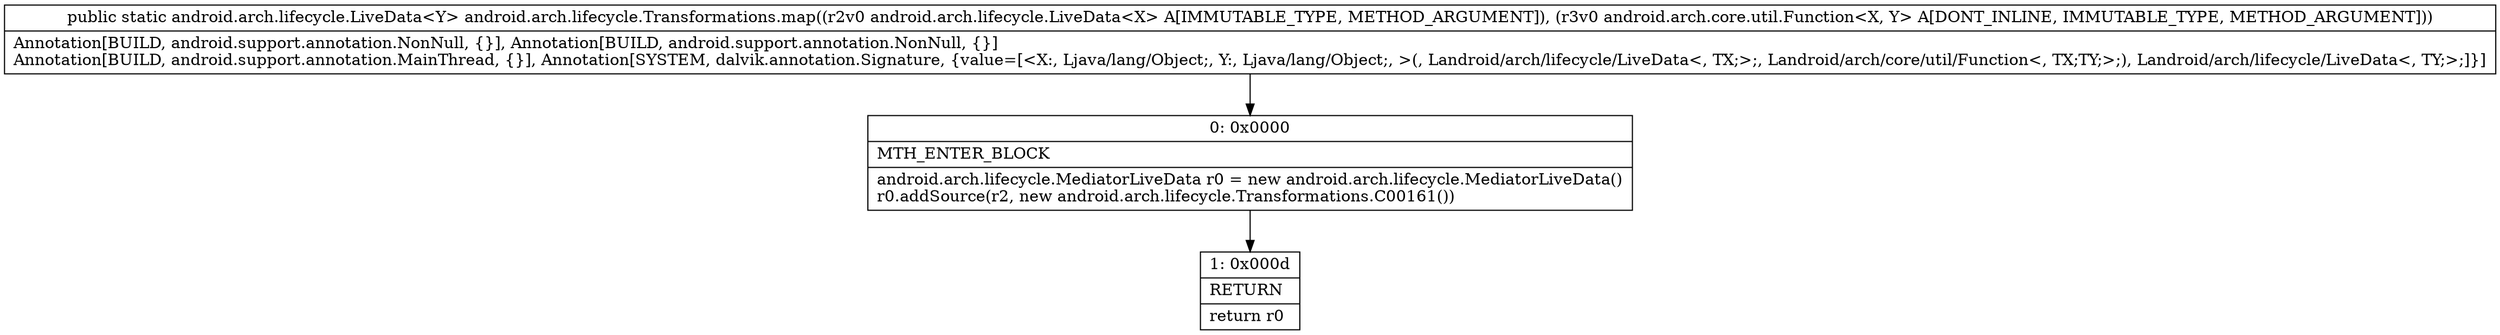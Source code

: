 digraph "CFG forandroid.arch.lifecycle.Transformations.map(Landroid\/arch\/lifecycle\/LiveData;Landroid\/arch\/core\/util\/Function;)Landroid\/arch\/lifecycle\/LiveData;" {
Node_0 [shape=record,label="{0\:\ 0x0000|MTH_ENTER_BLOCK\l|android.arch.lifecycle.MediatorLiveData r0 = new android.arch.lifecycle.MediatorLiveData()\lr0.addSource(r2, new android.arch.lifecycle.Transformations.C00161())\l}"];
Node_1 [shape=record,label="{1\:\ 0x000d|RETURN\l|return r0\l}"];
MethodNode[shape=record,label="{public static android.arch.lifecycle.LiveData\<Y\> android.arch.lifecycle.Transformations.map((r2v0 android.arch.lifecycle.LiveData\<X\> A[IMMUTABLE_TYPE, METHOD_ARGUMENT]), (r3v0 android.arch.core.util.Function\<X, Y\> A[DONT_INLINE, IMMUTABLE_TYPE, METHOD_ARGUMENT]))  | Annotation[BUILD, android.support.annotation.NonNull, \{\}], Annotation[BUILD, android.support.annotation.NonNull, \{\}]\lAnnotation[BUILD, android.support.annotation.MainThread, \{\}], Annotation[SYSTEM, dalvik.annotation.Signature, \{value=[\<X:, Ljava\/lang\/Object;, Y:, Ljava\/lang\/Object;, \>(, Landroid\/arch\/lifecycle\/LiveData\<, TX;\>;, Landroid\/arch\/core\/util\/Function\<, TX;TY;\>;), Landroid\/arch\/lifecycle\/LiveData\<, TY;\>;]\}]\l}"];
MethodNode -> Node_0;
Node_0 -> Node_1;
}

